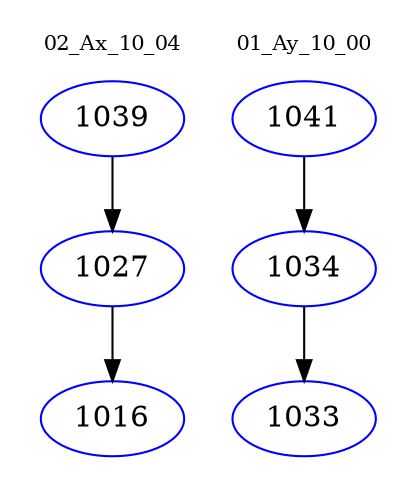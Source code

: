 digraph{
subgraph cluster_0 {
color = white
label = "02_Ax_10_04";
fontsize=10;
T0_1039 [label="1039", color="blue"]
T0_1039 -> T0_1027 [color="black"]
T0_1027 [label="1027", color="blue"]
T0_1027 -> T0_1016 [color="black"]
T0_1016 [label="1016", color="blue"]
}
subgraph cluster_1 {
color = white
label = "01_Ay_10_00";
fontsize=10;
T1_1041 [label="1041", color="blue"]
T1_1041 -> T1_1034 [color="black"]
T1_1034 [label="1034", color="blue"]
T1_1034 -> T1_1033 [color="black"]
T1_1033 [label="1033", color="blue"]
}
}

